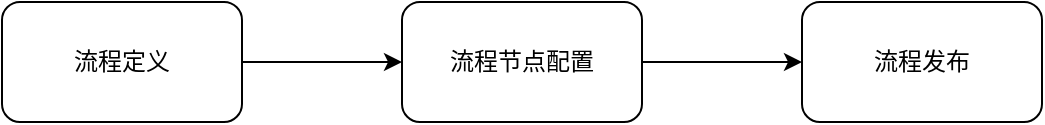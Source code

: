 <mxfile version="14.1.9" type="github" pages="2">
  <diagram id="zqzi_S-KXkz8lA_ESuZD" name="Page-1">
    <mxGraphModel dx="946" dy="513" grid="1" gridSize="10" guides="1" tooltips="1" connect="1" arrows="1" fold="1" page="1" pageScale="1" pageWidth="827" pageHeight="1169" math="0" shadow="0">
      <root>
        <mxCell id="0" />
        <mxCell id="1" parent="0" />
        <mxCell id="SIpHFr5ocrQk46Q9zsrX-3" value="" style="edgeStyle=orthogonalEdgeStyle;rounded=0;orthogonalLoop=1;jettySize=auto;html=1;" parent="1" source="SIpHFr5ocrQk46Q9zsrX-1" target="SIpHFr5ocrQk46Q9zsrX-2" edge="1">
          <mxGeometry relative="1" as="geometry" />
        </mxCell>
        <mxCell id="SIpHFr5ocrQk46Q9zsrX-1" value="流程定义" style="rounded=1;whiteSpace=wrap;html=1;" parent="1" vertex="1">
          <mxGeometry x="150" y="130" width="120" height="60" as="geometry" />
        </mxCell>
        <mxCell id="LJcIdl3XgtVSSiYgx1Px-3" value="" style="edgeStyle=orthogonalEdgeStyle;rounded=0;orthogonalLoop=1;jettySize=auto;html=1;" parent="1" source="SIpHFr5ocrQk46Q9zsrX-2" target="LJcIdl3XgtVSSiYgx1Px-2" edge="1">
          <mxGeometry relative="1" as="geometry" />
        </mxCell>
        <mxCell id="SIpHFr5ocrQk46Q9zsrX-2" value="流程节点配置" style="rounded=1;whiteSpace=wrap;html=1;" parent="1" vertex="1">
          <mxGeometry x="350" y="130" width="120" height="60" as="geometry" />
        </mxCell>
        <mxCell id="LJcIdl3XgtVSSiYgx1Px-2" value="流程发布" style="rounded=1;whiteSpace=wrap;html=1;" parent="1" vertex="1">
          <mxGeometry x="550" y="130" width="120" height="60" as="geometry" />
        </mxCell>
      </root>
    </mxGraphModel>
  </diagram>
  <diagram id="0VpAOO_nT033u8S844O1" name="第 2 页">
    <mxGraphModel dx="946" dy="513" grid="1" gridSize="10" guides="1" tooltips="1" connect="1" arrows="1" fold="1" page="1" pageScale="1" pageWidth="827" pageHeight="1169" math="0" shadow="0">
      <root>
        <mxCell id="dsaGU8oJJNoDU0Se0RP4-0" />
        <mxCell id="dsaGU8oJJNoDU0Se0RP4-1" parent="dsaGU8oJJNoDU0Se0RP4-0" />
        <mxCell id="dsaGU8oJJNoDU0Se0RP4-4" value="" style="edgeStyle=orthogonalEdgeStyle;rounded=0;orthogonalLoop=1;jettySize=auto;html=1;" edge="1" parent="dsaGU8oJJNoDU0Se0RP4-1" source="dsaGU8oJJNoDU0Se0RP4-2" target="dsaGU8oJJNoDU0Se0RP4-3">
          <mxGeometry relative="1" as="geometry" />
        </mxCell>
        <mxCell id="dsaGU8oJJNoDU0Se0RP4-2" value="开始" style="ellipse;whiteSpace=wrap;html=1;aspect=fixed;" vertex="1" parent="dsaGU8oJJNoDU0Se0RP4-1">
          <mxGeometry x="90" y="140" width="70" height="70" as="geometry" />
        </mxCell>
        <mxCell id="dsaGU8oJJNoDU0Se0RP4-6" value="" style="edgeStyle=orthogonalEdgeStyle;rounded=0;orthogonalLoop=1;jettySize=auto;html=1;" edge="1" parent="dsaGU8oJJNoDU0Se0RP4-1" source="dsaGU8oJJNoDU0Se0RP4-3" target="dsaGU8oJJNoDU0Se0RP4-5">
          <mxGeometry relative="1" as="geometry" />
        </mxCell>
        <mxCell id="dsaGU8oJJNoDU0Se0RP4-3" value="用户填写知识创建表单" style="rounded=1;whiteSpace=wrap;html=1;" vertex="1" parent="dsaGU8oJJNoDU0Se0RP4-1">
          <mxGeometry x="234" y="145" width="120" height="60" as="geometry" />
        </mxCell>
        <mxCell id="dsaGU8oJJNoDU0Se0RP4-8" value="" style="edgeStyle=orthogonalEdgeStyle;rounded=0;orthogonalLoop=1;jettySize=auto;html=1;" edge="1" parent="dsaGU8oJJNoDU0Se0RP4-1" source="dsaGU8oJJNoDU0Se0RP4-5" target="dsaGU8oJJNoDU0Se0RP4-7">
          <mxGeometry relative="1" as="geometry" />
        </mxCell>
        <mxCell id="dsaGU8oJJNoDU0Se0RP4-5" value="发起流程（knowledge）" style="whiteSpace=wrap;html=1;rounded=1;" vertex="1" parent="dsaGU8oJJNoDU0Se0RP4-1">
          <mxGeometry x="434" y="145" width="120" height="60" as="geometry" />
        </mxCell>
        <mxCell id="dsaGU8oJJNoDU0Se0RP4-10" value="" style="edgeStyle=orthogonalEdgeStyle;rounded=0;orthogonalLoop=1;jettySize=auto;html=1;" edge="1" parent="dsaGU8oJJNoDU0Se0RP4-1" source="dsaGU8oJJNoDU0Se0RP4-7" target="dsaGU8oJJNoDU0Se0RP4-9">
          <mxGeometry relative="1" as="geometry" />
        </mxCell>
        <mxCell id="dsaGU8oJJNoDU0Se0RP4-7" value="根据关键字匹配流程定义生成流程实例和任务" style="whiteSpace=wrap;html=1;rounded=1;" vertex="1" parent="dsaGU8oJJNoDU0Se0RP4-1">
          <mxGeometry x="634" y="145" width="120" height="60" as="geometry" />
        </mxCell>
        <mxCell id="dsaGU8oJJNoDU0Se0RP4-12" value="" style="edgeStyle=orthogonalEdgeStyle;rounded=0;orthogonalLoop=1;jettySize=auto;html=1;" edge="1" parent="dsaGU8oJJNoDU0Se0RP4-1" source="dsaGU8oJJNoDU0Se0RP4-9" target="dsaGU8oJJNoDU0Se0RP4-11">
          <mxGeometry relative="1" as="geometry" />
        </mxCell>
        <mxCell id="dsaGU8oJJNoDU0Se0RP4-13" value="审批通过" style="edgeLabel;html=1;align=center;verticalAlign=middle;resizable=0;points=[];" vertex="1" connectable="0" parent="dsaGU8oJJNoDU0Se0RP4-12">
          <mxGeometry x="-0.2" relative="1" as="geometry">
            <mxPoint as="offset" />
          </mxGeometry>
        </mxCell>
        <mxCell id="dsaGU8oJJNoDU0Se0RP4-9" value="用户处理流程任务" style="whiteSpace=wrap;html=1;rounded=1;" vertex="1" parent="dsaGU8oJJNoDU0Se0RP4-1">
          <mxGeometry x="634" y="285" width="120" height="60" as="geometry" />
        </mxCell>
        <mxCell id="dsaGU8oJJNoDU0Se0RP4-15" value="" style="edgeStyle=orthogonalEdgeStyle;rounded=0;orthogonalLoop=1;jettySize=auto;html=1;" edge="1" parent="dsaGU8oJJNoDU0Se0RP4-1" source="dsaGU8oJJNoDU0Se0RP4-11" target="dsaGU8oJJNoDU0Se0RP4-14">
          <mxGeometry relative="1" as="geometry" />
        </mxCell>
        <mxCell id="dsaGU8oJJNoDU0Se0RP4-11" value="系统处理流程事件和后台任务" style="whiteSpace=wrap;html=1;rounded=1;" vertex="1" parent="dsaGU8oJJNoDU0Se0RP4-1">
          <mxGeometry x="370" y="285" width="120" height="60" as="geometry" />
        </mxCell>
        <mxCell id="dsaGU8oJJNoDU0Se0RP4-14" value="结束" style="ellipse;whiteSpace=wrap;html=1;aspect=fixed;" vertex="1" parent="dsaGU8oJJNoDU0Se0RP4-1">
          <mxGeometry x="234" y="280" width="70" height="70" as="geometry" />
        </mxCell>
      </root>
    </mxGraphModel>
  </diagram>
</mxfile>
